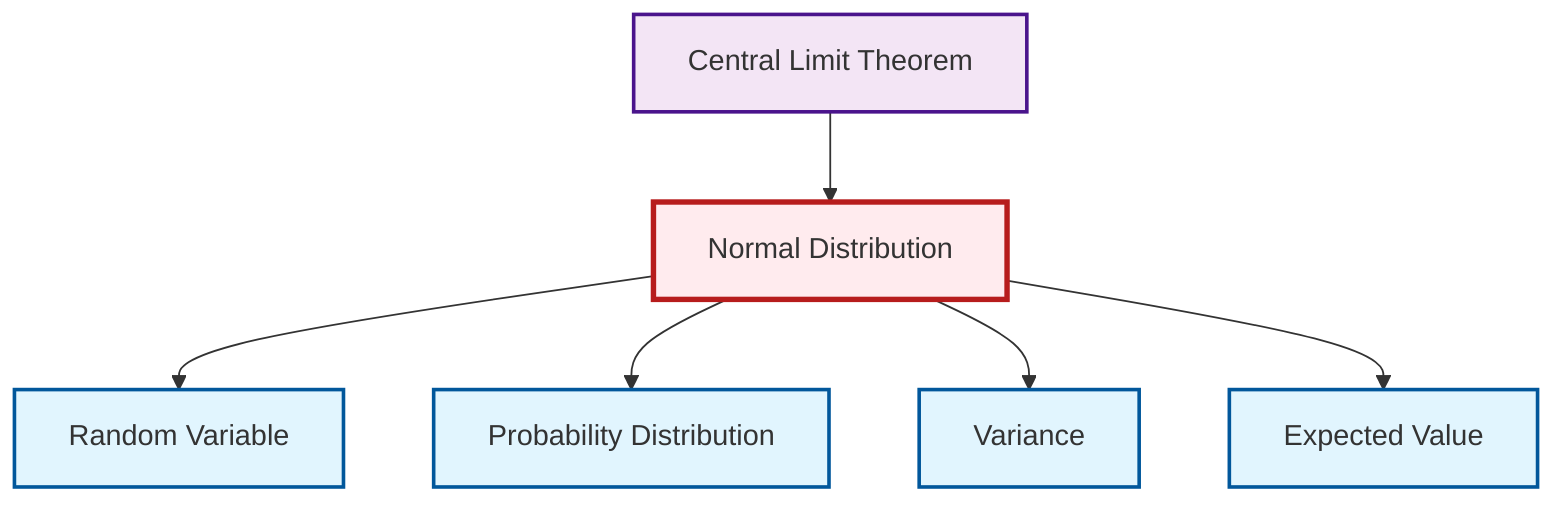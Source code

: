 graph TD
    classDef definition fill:#e1f5fe,stroke:#01579b,stroke-width:2px
    classDef theorem fill:#f3e5f5,stroke:#4a148c,stroke-width:2px
    classDef axiom fill:#fff3e0,stroke:#e65100,stroke-width:2px
    classDef example fill:#e8f5e9,stroke:#1b5e20,stroke-width:2px
    classDef current fill:#ffebee,stroke:#b71c1c,stroke-width:3px
    def-random-variable["Random Variable"]:::definition
    def-expectation["Expected Value"]:::definition
    def-normal-distribution["Normal Distribution"]:::definition
    def-probability-distribution["Probability Distribution"]:::definition
    thm-central-limit["Central Limit Theorem"]:::theorem
    def-variance["Variance"]:::definition
    thm-central-limit --> def-normal-distribution
    def-normal-distribution --> def-random-variable
    def-normal-distribution --> def-probability-distribution
    def-normal-distribution --> def-variance
    def-normal-distribution --> def-expectation
    class def-normal-distribution current